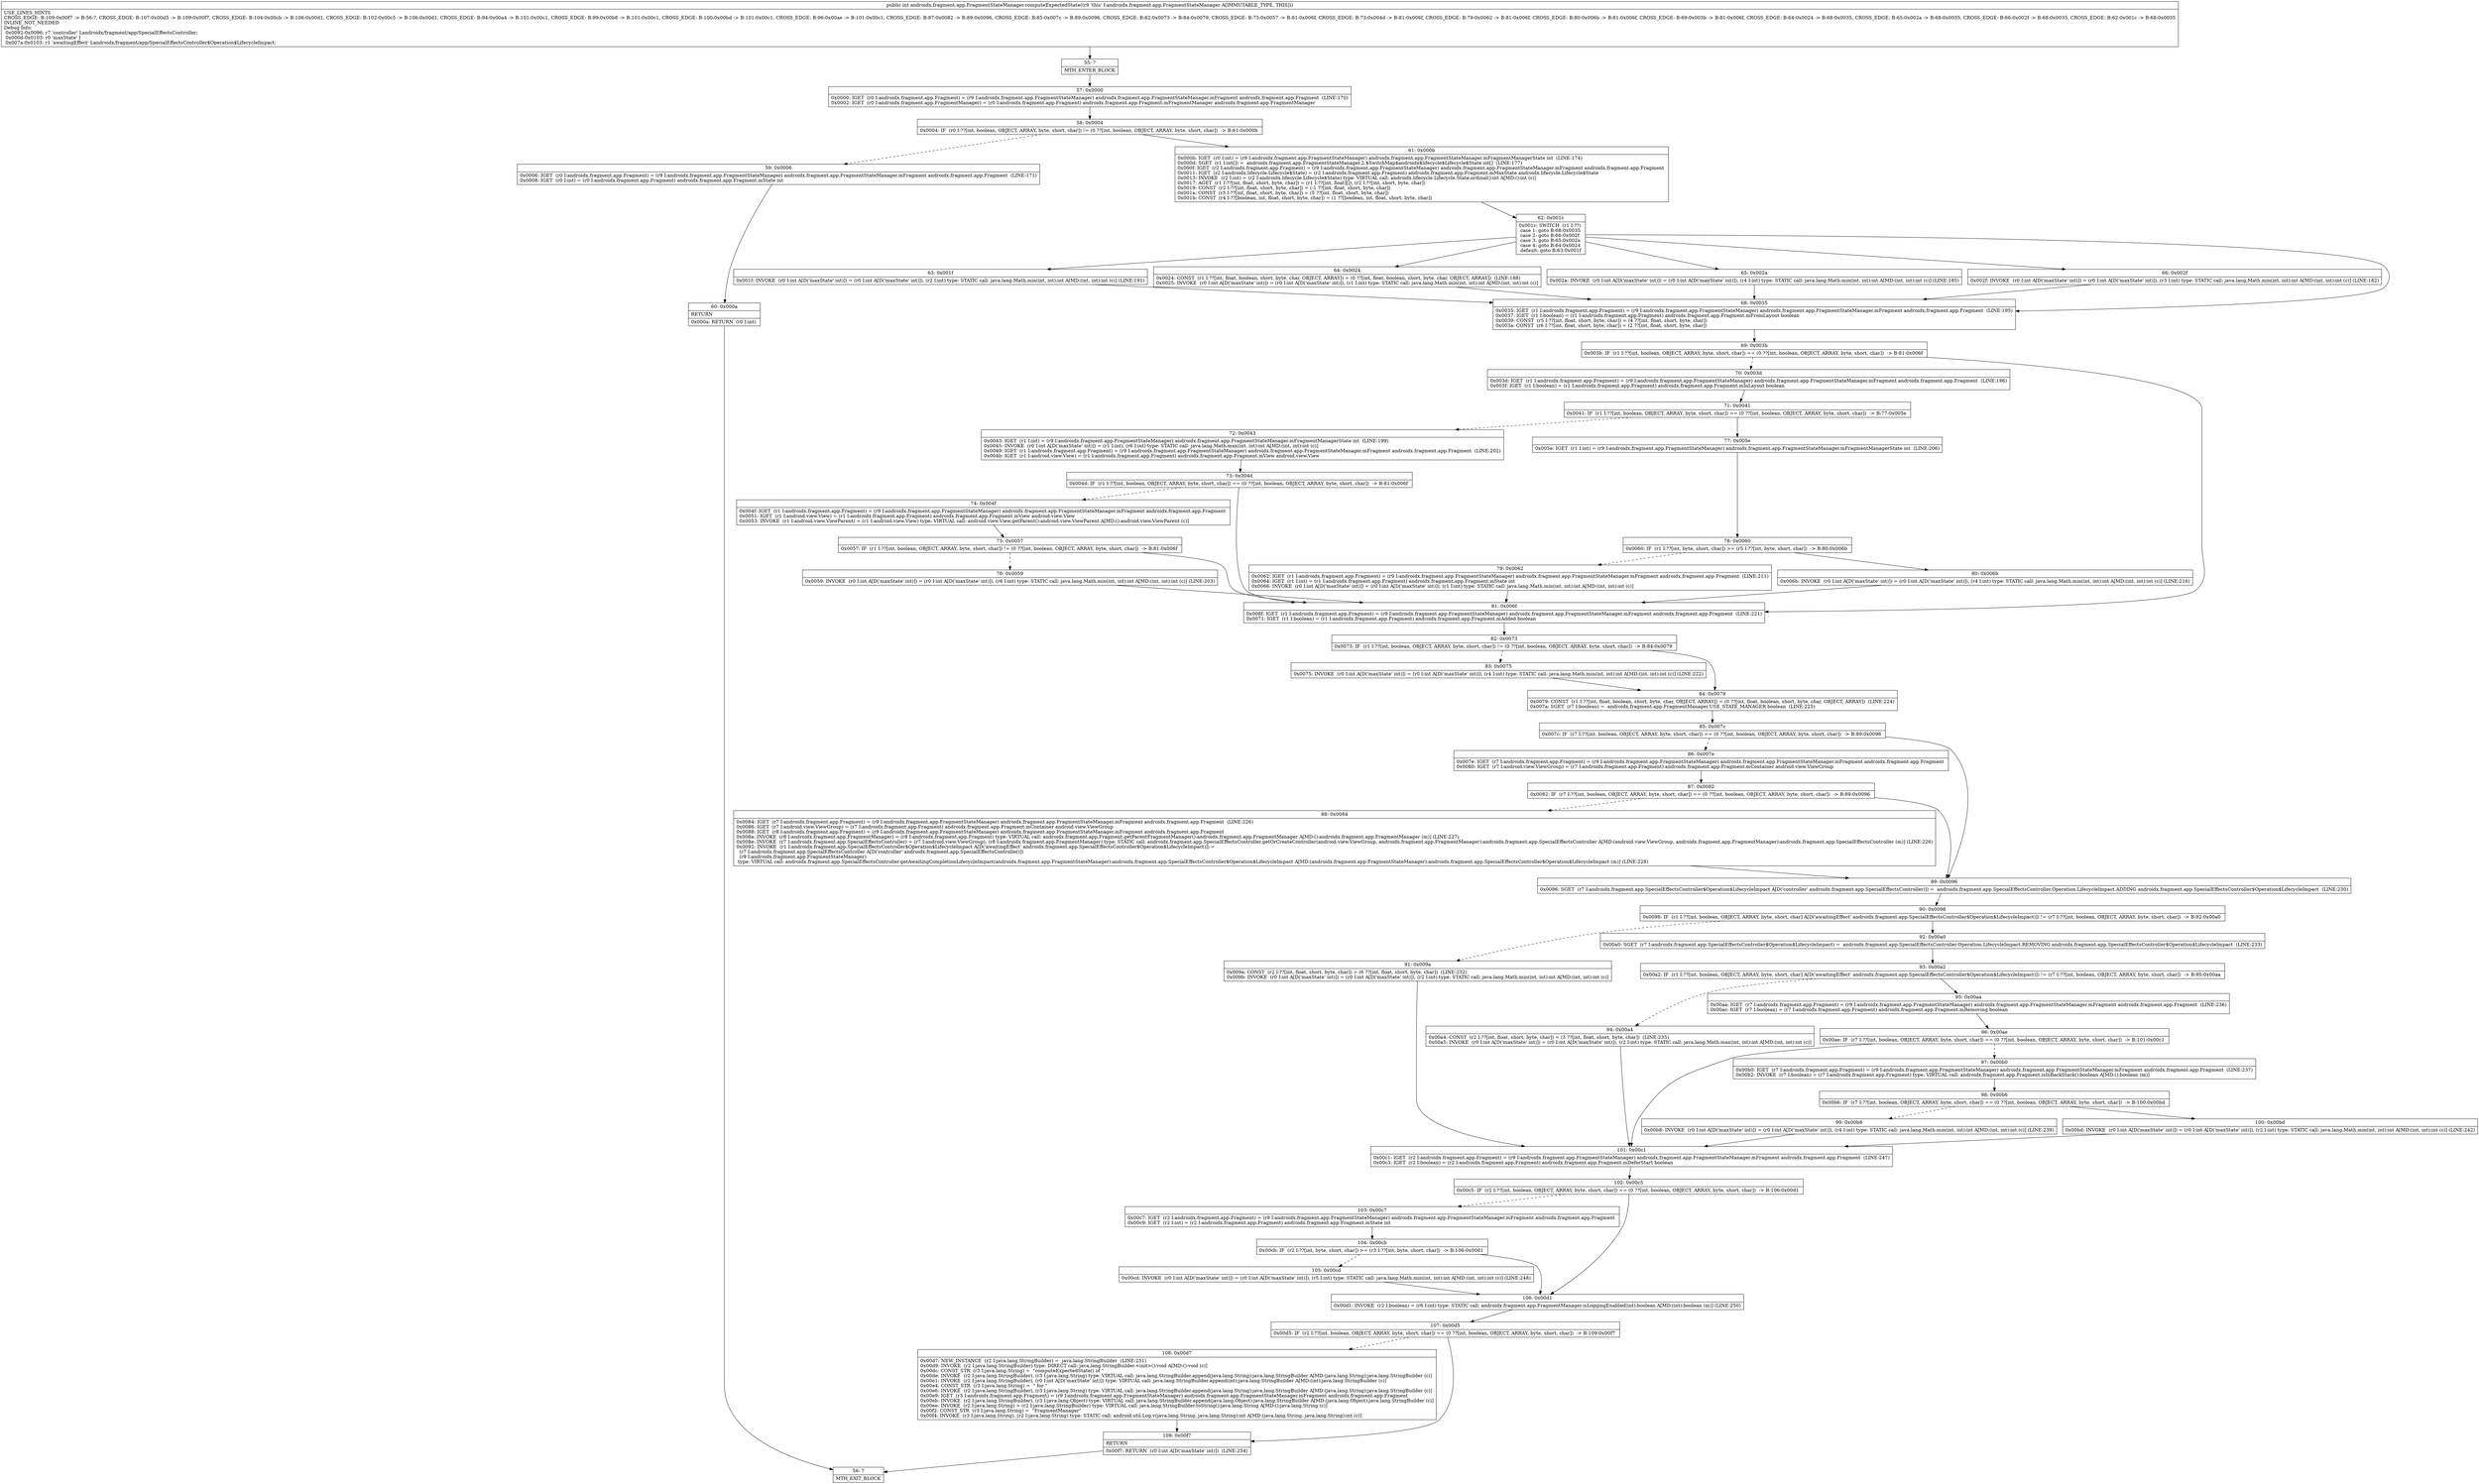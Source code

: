 digraph "CFG forandroidx.fragment.app.FragmentStateManager.computeExpectedState()I" {
Node_55 [shape=record,label="{55\:\ ?|MTH_ENTER_BLOCK\l}"];
Node_57 [shape=record,label="{57\:\ 0x0000|0x0000: IGET  (r0 I:androidx.fragment.app.Fragment) = (r9 I:androidx.fragment.app.FragmentStateManager) androidx.fragment.app.FragmentStateManager.mFragment androidx.fragment.app.Fragment  (LINE:170)\l0x0002: IGET  (r0 I:androidx.fragment.app.FragmentManager) = (r0 I:androidx.fragment.app.Fragment) androidx.fragment.app.Fragment.mFragmentManager androidx.fragment.app.FragmentManager \l}"];
Node_58 [shape=record,label="{58\:\ 0x0004|0x0004: IF  (r0 I:??[int, boolean, OBJECT, ARRAY, byte, short, char]) != (0 ??[int, boolean, OBJECT, ARRAY, byte, short, char])  \-\> B:61:0x000b \l}"];
Node_59 [shape=record,label="{59\:\ 0x0006|0x0006: IGET  (r0 I:androidx.fragment.app.Fragment) = (r9 I:androidx.fragment.app.FragmentStateManager) androidx.fragment.app.FragmentStateManager.mFragment androidx.fragment.app.Fragment  (LINE:171)\l0x0008: IGET  (r0 I:int) = (r0 I:androidx.fragment.app.Fragment) androidx.fragment.app.Fragment.mState int \l}"];
Node_60 [shape=record,label="{60\:\ 0x000a|RETURN\l|0x000a: RETURN  (r0 I:int) \l}"];
Node_56 [shape=record,label="{56\:\ ?|MTH_EXIT_BLOCK\l}"];
Node_61 [shape=record,label="{61\:\ 0x000b|0x000b: IGET  (r0 I:int) = (r9 I:androidx.fragment.app.FragmentStateManager) androidx.fragment.app.FragmentStateManager.mFragmentManagerState int  (LINE:174)\l0x000d: SGET  (r1 I:int[]) =  androidx.fragment.app.FragmentStateManager.2.$SwitchMap$androidx$lifecycle$Lifecycle$State int[]  (LINE:177)\l0x000f: IGET  (r2 I:androidx.fragment.app.Fragment) = (r9 I:androidx.fragment.app.FragmentStateManager) androidx.fragment.app.FragmentStateManager.mFragment androidx.fragment.app.Fragment \l0x0011: IGET  (r2 I:androidx.lifecycle.Lifecycle$State) = (r2 I:androidx.fragment.app.Fragment) androidx.fragment.app.Fragment.mMaxState androidx.lifecycle.Lifecycle$State \l0x0013: INVOKE  (r2 I:int) = (r2 I:androidx.lifecycle.Lifecycle$State) type: VIRTUAL call: androidx.lifecycle.Lifecycle.State.ordinal():int A[MD:():int (c)]\l0x0017: AGET  (r1 I:??[int, float, short, byte, char]) = (r1 I:??[int, float][]), (r2 I:??[int, short, byte, char]) \l0x0019: CONST  (r2 I:??[int, float, short, byte, char]) = (\-1 ??[int, float, short, byte, char]) \l0x001a: CONST  (r3 I:??[int, float, short, byte, char]) = (5 ??[int, float, short, byte, char]) \l0x001b: CONST  (r4 I:??[boolean, int, float, short, byte, char]) = (1 ??[boolean, int, float, short, byte, char]) \l}"];
Node_62 [shape=record,label="{62\:\ 0x001c|0x001c: SWITCH  (r1 I:??)\l case 1: goto B:68:0x0035\l case 2: goto B:66:0x002f\l case 3: goto B:65:0x002a\l case 4: goto B:64:0x0024\l default: goto B:63:0x001f \l}"];
Node_63 [shape=record,label="{63\:\ 0x001f|0x001f: INVOKE  (r0 I:int A[D('maxState' int)]) = (r0 I:int A[D('maxState' int)]), (r2 I:int) type: STATIC call: java.lang.Math.min(int, int):int A[MD:(int, int):int (c)] (LINE:191)\l}"];
Node_64 [shape=record,label="{64\:\ 0x0024|0x0024: CONST  (r1 I:??[int, float, boolean, short, byte, char, OBJECT, ARRAY]) = (0 ??[int, float, boolean, short, byte, char, OBJECT, ARRAY])  (LINE:188)\l0x0025: INVOKE  (r0 I:int A[D('maxState' int)]) = (r0 I:int A[D('maxState' int)]), (r1 I:int) type: STATIC call: java.lang.Math.min(int, int):int A[MD:(int, int):int (c)]\l}"];
Node_65 [shape=record,label="{65\:\ 0x002a|0x002a: INVOKE  (r0 I:int A[D('maxState' int)]) = (r0 I:int A[D('maxState' int)]), (r4 I:int) type: STATIC call: java.lang.Math.min(int, int):int A[MD:(int, int):int (c)] (LINE:185)\l}"];
Node_66 [shape=record,label="{66\:\ 0x002f|0x002f: INVOKE  (r0 I:int A[D('maxState' int)]) = (r0 I:int A[D('maxState' int)]), (r3 I:int) type: STATIC call: java.lang.Math.min(int, int):int A[MD:(int, int):int (c)] (LINE:182)\l}"];
Node_68 [shape=record,label="{68\:\ 0x0035|0x0035: IGET  (r1 I:androidx.fragment.app.Fragment) = (r9 I:androidx.fragment.app.FragmentStateManager) androidx.fragment.app.FragmentStateManager.mFragment androidx.fragment.app.Fragment  (LINE:195)\l0x0037: IGET  (r1 I:boolean) = (r1 I:androidx.fragment.app.Fragment) androidx.fragment.app.Fragment.mFromLayout boolean \l0x0039: CONST  (r5 I:??[int, float, short, byte, char]) = (4 ??[int, float, short, byte, char]) \l0x003a: CONST  (r6 I:??[int, float, short, byte, char]) = (2 ??[int, float, short, byte, char]) \l}"];
Node_69 [shape=record,label="{69\:\ 0x003b|0x003b: IF  (r1 I:??[int, boolean, OBJECT, ARRAY, byte, short, char]) == (0 ??[int, boolean, OBJECT, ARRAY, byte, short, char])  \-\> B:81:0x006f \l}"];
Node_70 [shape=record,label="{70\:\ 0x003d|0x003d: IGET  (r1 I:androidx.fragment.app.Fragment) = (r9 I:androidx.fragment.app.FragmentStateManager) androidx.fragment.app.FragmentStateManager.mFragment androidx.fragment.app.Fragment  (LINE:196)\l0x003f: IGET  (r1 I:boolean) = (r1 I:androidx.fragment.app.Fragment) androidx.fragment.app.Fragment.mInLayout boolean \l}"];
Node_71 [shape=record,label="{71\:\ 0x0041|0x0041: IF  (r1 I:??[int, boolean, OBJECT, ARRAY, byte, short, char]) == (0 ??[int, boolean, OBJECT, ARRAY, byte, short, char])  \-\> B:77:0x005e \l}"];
Node_72 [shape=record,label="{72\:\ 0x0043|0x0043: IGET  (r1 I:int) = (r9 I:androidx.fragment.app.FragmentStateManager) androidx.fragment.app.FragmentStateManager.mFragmentManagerState int  (LINE:199)\l0x0045: INVOKE  (r0 I:int A[D('maxState' int)]) = (r1 I:int), (r6 I:int) type: STATIC call: java.lang.Math.max(int, int):int A[MD:(int, int):int (c)]\l0x0049: IGET  (r1 I:androidx.fragment.app.Fragment) = (r9 I:androidx.fragment.app.FragmentStateManager) androidx.fragment.app.FragmentStateManager.mFragment androidx.fragment.app.Fragment  (LINE:202)\l0x004b: IGET  (r1 I:android.view.View) = (r1 I:androidx.fragment.app.Fragment) androidx.fragment.app.Fragment.mView android.view.View \l}"];
Node_73 [shape=record,label="{73\:\ 0x004d|0x004d: IF  (r1 I:??[int, boolean, OBJECT, ARRAY, byte, short, char]) == (0 ??[int, boolean, OBJECT, ARRAY, byte, short, char])  \-\> B:81:0x006f \l}"];
Node_74 [shape=record,label="{74\:\ 0x004f|0x004f: IGET  (r1 I:androidx.fragment.app.Fragment) = (r9 I:androidx.fragment.app.FragmentStateManager) androidx.fragment.app.FragmentStateManager.mFragment androidx.fragment.app.Fragment \l0x0051: IGET  (r1 I:android.view.View) = (r1 I:androidx.fragment.app.Fragment) androidx.fragment.app.Fragment.mView android.view.View \l0x0053: INVOKE  (r1 I:android.view.ViewParent) = (r1 I:android.view.View) type: VIRTUAL call: android.view.View.getParent():android.view.ViewParent A[MD:():android.view.ViewParent (c)]\l}"];
Node_75 [shape=record,label="{75\:\ 0x0057|0x0057: IF  (r1 I:??[int, boolean, OBJECT, ARRAY, byte, short, char]) != (0 ??[int, boolean, OBJECT, ARRAY, byte, short, char])  \-\> B:81:0x006f \l}"];
Node_76 [shape=record,label="{76\:\ 0x0059|0x0059: INVOKE  (r0 I:int A[D('maxState' int)]) = (r0 I:int A[D('maxState' int)]), (r6 I:int) type: STATIC call: java.lang.Math.min(int, int):int A[MD:(int, int):int (c)] (LINE:203)\l}"];
Node_77 [shape=record,label="{77\:\ 0x005e|0x005e: IGET  (r1 I:int) = (r9 I:androidx.fragment.app.FragmentStateManager) androidx.fragment.app.FragmentStateManager.mFragmentManagerState int  (LINE:206)\l}"];
Node_78 [shape=record,label="{78\:\ 0x0060|0x0060: IF  (r1 I:??[int, byte, short, char]) \>= (r5 I:??[int, byte, short, char])  \-\> B:80:0x006b \l}"];
Node_79 [shape=record,label="{79\:\ 0x0062|0x0062: IGET  (r1 I:androidx.fragment.app.Fragment) = (r9 I:androidx.fragment.app.FragmentStateManager) androidx.fragment.app.FragmentStateManager.mFragment androidx.fragment.app.Fragment  (LINE:211)\l0x0064: IGET  (r1 I:int) = (r1 I:androidx.fragment.app.Fragment) androidx.fragment.app.Fragment.mState int \l0x0066: INVOKE  (r0 I:int A[D('maxState' int)]) = (r0 I:int A[D('maxState' int)]), (r1 I:int) type: STATIC call: java.lang.Math.min(int, int):int A[MD:(int, int):int (c)]\l}"];
Node_80 [shape=record,label="{80\:\ 0x006b|0x006b: INVOKE  (r0 I:int A[D('maxState' int)]) = (r0 I:int A[D('maxState' int)]), (r4 I:int) type: STATIC call: java.lang.Math.min(int, int):int A[MD:(int, int):int (c)] (LINE:216)\l}"];
Node_81 [shape=record,label="{81\:\ 0x006f|0x006f: IGET  (r1 I:androidx.fragment.app.Fragment) = (r9 I:androidx.fragment.app.FragmentStateManager) androidx.fragment.app.FragmentStateManager.mFragment androidx.fragment.app.Fragment  (LINE:221)\l0x0071: IGET  (r1 I:boolean) = (r1 I:androidx.fragment.app.Fragment) androidx.fragment.app.Fragment.mAdded boolean \l}"];
Node_82 [shape=record,label="{82\:\ 0x0073|0x0073: IF  (r1 I:??[int, boolean, OBJECT, ARRAY, byte, short, char]) != (0 ??[int, boolean, OBJECT, ARRAY, byte, short, char])  \-\> B:84:0x0079 \l}"];
Node_83 [shape=record,label="{83\:\ 0x0075|0x0075: INVOKE  (r0 I:int A[D('maxState' int)]) = (r0 I:int A[D('maxState' int)]), (r4 I:int) type: STATIC call: java.lang.Math.min(int, int):int A[MD:(int, int):int (c)] (LINE:222)\l}"];
Node_84 [shape=record,label="{84\:\ 0x0079|0x0079: CONST  (r1 I:??[int, float, boolean, short, byte, char, OBJECT, ARRAY]) = (0 ??[int, float, boolean, short, byte, char, OBJECT, ARRAY])  (LINE:224)\l0x007a: SGET  (r7 I:boolean) =  androidx.fragment.app.FragmentManager.USE_STATE_MANAGER boolean  (LINE:225)\l}"];
Node_85 [shape=record,label="{85\:\ 0x007c|0x007c: IF  (r7 I:??[int, boolean, OBJECT, ARRAY, byte, short, char]) == (0 ??[int, boolean, OBJECT, ARRAY, byte, short, char])  \-\> B:89:0x0096 \l}"];
Node_86 [shape=record,label="{86\:\ 0x007e|0x007e: IGET  (r7 I:androidx.fragment.app.Fragment) = (r9 I:androidx.fragment.app.FragmentStateManager) androidx.fragment.app.FragmentStateManager.mFragment androidx.fragment.app.Fragment \l0x0080: IGET  (r7 I:android.view.ViewGroup) = (r7 I:androidx.fragment.app.Fragment) androidx.fragment.app.Fragment.mContainer android.view.ViewGroup \l}"];
Node_87 [shape=record,label="{87\:\ 0x0082|0x0082: IF  (r7 I:??[int, boolean, OBJECT, ARRAY, byte, short, char]) == (0 ??[int, boolean, OBJECT, ARRAY, byte, short, char])  \-\> B:89:0x0096 \l}"];
Node_88 [shape=record,label="{88\:\ 0x0084|0x0084: IGET  (r7 I:androidx.fragment.app.Fragment) = (r9 I:androidx.fragment.app.FragmentStateManager) androidx.fragment.app.FragmentStateManager.mFragment androidx.fragment.app.Fragment  (LINE:226)\l0x0086: IGET  (r7 I:android.view.ViewGroup) = (r7 I:androidx.fragment.app.Fragment) androidx.fragment.app.Fragment.mContainer android.view.ViewGroup \l0x0088: IGET  (r8 I:androidx.fragment.app.Fragment) = (r9 I:androidx.fragment.app.FragmentStateManager) androidx.fragment.app.FragmentStateManager.mFragment androidx.fragment.app.Fragment \l0x008a: INVOKE  (r8 I:androidx.fragment.app.FragmentManager) = (r8 I:androidx.fragment.app.Fragment) type: VIRTUAL call: androidx.fragment.app.Fragment.getParentFragmentManager():androidx.fragment.app.FragmentManager A[MD:():androidx.fragment.app.FragmentManager (m)] (LINE:227)\l0x008e: INVOKE  (r7 I:androidx.fragment.app.SpecialEffectsController) = (r7 I:android.view.ViewGroup), (r8 I:androidx.fragment.app.FragmentManager) type: STATIC call: androidx.fragment.app.SpecialEffectsController.getOrCreateController(android.view.ViewGroup, androidx.fragment.app.FragmentManager):androidx.fragment.app.SpecialEffectsController A[MD:(android.view.ViewGroup, androidx.fragment.app.FragmentManager):androidx.fragment.app.SpecialEffectsController (m)] (LINE:226)\l0x0092: INVOKE  (r1 I:androidx.fragment.app.SpecialEffectsController$Operation$LifecycleImpact A[D('awaitingEffect' androidx.fragment.app.SpecialEffectsController$Operation$LifecycleImpact)]) = \l  (r7 I:androidx.fragment.app.SpecialEffectsController A[D('controller' androidx.fragment.app.SpecialEffectsController)])\l  (r9 I:androidx.fragment.app.FragmentStateManager)\l type: VIRTUAL call: androidx.fragment.app.SpecialEffectsController.getAwaitingCompletionLifecycleImpact(androidx.fragment.app.FragmentStateManager):androidx.fragment.app.SpecialEffectsController$Operation$LifecycleImpact A[MD:(androidx.fragment.app.FragmentStateManager):androidx.fragment.app.SpecialEffectsController$Operation$LifecycleImpact (m)] (LINE:228)\l}"];
Node_89 [shape=record,label="{89\:\ 0x0096|0x0096: SGET  (r7 I:androidx.fragment.app.SpecialEffectsController$Operation$LifecycleImpact A[D('controller' androidx.fragment.app.SpecialEffectsController)]) =  androidx.fragment.app.SpecialEffectsController.Operation.LifecycleImpact.ADDING androidx.fragment.app.SpecialEffectsController$Operation$LifecycleImpact  (LINE:230)\l}"];
Node_90 [shape=record,label="{90\:\ 0x0098|0x0098: IF  (r1 I:??[int, boolean, OBJECT, ARRAY, byte, short, char] A[D('awaitingEffect' androidx.fragment.app.SpecialEffectsController$Operation$LifecycleImpact)]) != (r7 I:??[int, boolean, OBJECT, ARRAY, byte, short, char])  \-\> B:92:0x00a0 \l}"];
Node_91 [shape=record,label="{91\:\ 0x009a|0x009a: CONST  (r2 I:??[int, float, short, byte, char]) = (6 ??[int, float, short, byte, char])  (LINE:232)\l0x009b: INVOKE  (r0 I:int A[D('maxState' int)]) = (r0 I:int A[D('maxState' int)]), (r2 I:int) type: STATIC call: java.lang.Math.min(int, int):int A[MD:(int, int):int (c)]\l}"];
Node_101 [shape=record,label="{101\:\ 0x00c1|0x00c1: IGET  (r2 I:androidx.fragment.app.Fragment) = (r9 I:androidx.fragment.app.FragmentStateManager) androidx.fragment.app.FragmentStateManager.mFragment androidx.fragment.app.Fragment  (LINE:247)\l0x00c3: IGET  (r2 I:boolean) = (r2 I:androidx.fragment.app.Fragment) androidx.fragment.app.Fragment.mDeferStart boolean \l}"];
Node_102 [shape=record,label="{102\:\ 0x00c5|0x00c5: IF  (r2 I:??[int, boolean, OBJECT, ARRAY, byte, short, char]) == (0 ??[int, boolean, OBJECT, ARRAY, byte, short, char])  \-\> B:106:0x00d1 \l}"];
Node_103 [shape=record,label="{103\:\ 0x00c7|0x00c7: IGET  (r2 I:androidx.fragment.app.Fragment) = (r9 I:androidx.fragment.app.FragmentStateManager) androidx.fragment.app.FragmentStateManager.mFragment androidx.fragment.app.Fragment \l0x00c9: IGET  (r2 I:int) = (r2 I:androidx.fragment.app.Fragment) androidx.fragment.app.Fragment.mState int \l}"];
Node_104 [shape=record,label="{104\:\ 0x00cb|0x00cb: IF  (r2 I:??[int, byte, short, char]) \>= (r3 I:??[int, byte, short, char])  \-\> B:106:0x00d1 \l}"];
Node_105 [shape=record,label="{105\:\ 0x00cd|0x00cd: INVOKE  (r0 I:int A[D('maxState' int)]) = (r0 I:int A[D('maxState' int)]), (r5 I:int) type: STATIC call: java.lang.Math.min(int, int):int A[MD:(int, int):int (c)] (LINE:248)\l}"];
Node_106 [shape=record,label="{106\:\ 0x00d1|0x00d1: INVOKE  (r2 I:boolean) = (r6 I:int) type: STATIC call: androidx.fragment.app.FragmentManager.isLoggingEnabled(int):boolean A[MD:(int):boolean (m)] (LINE:250)\l}"];
Node_107 [shape=record,label="{107\:\ 0x00d5|0x00d5: IF  (r2 I:??[int, boolean, OBJECT, ARRAY, byte, short, char]) == (0 ??[int, boolean, OBJECT, ARRAY, byte, short, char])  \-\> B:109:0x00f7 \l}"];
Node_108 [shape=record,label="{108\:\ 0x00d7|0x00d7: NEW_INSTANCE  (r2 I:java.lang.StringBuilder) =  java.lang.StringBuilder  (LINE:251)\l0x00d9: INVOKE  (r2 I:java.lang.StringBuilder) type: DIRECT call: java.lang.StringBuilder.\<init\>():void A[MD:():void (c)]\l0x00dc: CONST_STR  (r3 I:java.lang.String) =  \"computeExpectedState() of \" \l0x00de: INVOKE  (r2 I:java.lang.StringBuilder), (r3 I:java.lang.String) type: VIRTUAL call: java.lang.StringBuilder.append(java.lang.String):java.lang.StringBuilder A[MD:(java.lang.String):java.lang.StringBuilder (c)]\l0x00e1: INVOKE  (r2 I:java.lang.StringBuilder), (r0 I:int A[D('maxState' int)]) type: VIRTUAL call: java.lang.StringBuilder.append(int):java.lang.StringBuilder A[MD:(int):java.lang.StringBuilder (c)]\l0x00e4: CONST_STR  (r3 I:java.lang.String) =  \" for \" \l0x00e6: INVOKE  (r2 I:java.lang.StringBuilder), (r3 I:java.lang.String) type: VIRTUAL call: java.lang.StringBuilder.append(java.lang.String):java.lang.StringBuilder A[MD:(java.lang.String):java.lang.StringBuilder (c)]\l0x00e9: IGET  (r3 I:androidx.fragment.app.Fragment) = (r9 I:androidx.fragment.app.FragmentStateManager) androidx.fragment.app.FragmentStateManager.mFragment androidx.fragment.app.Fragment \l0x00eb: INVOKE  (r2 I:java.lang.StringBuilder), (r3 I:java.lang.Object) type: VIRTUAL call: java.lang.StringBuilder.append(java.lang.Object):java.lang.StringBuilder A[MD:(java.lang.Object):java.lang.StringBuilder (c)]\l0x00ee: INVOKE  (r2 I:java.lang.String) = (r2 I:java.lang.StringBuilder) type: VIRTUAL call: java.lang.StringBuilder.toString():java.lang.String A[MD:():java.lang.String (c)]\l0x00f2: CONST_STR  (r3 I:java.lang.String) =  \"FragmentManager\" \l0x00f4: INVOKE  (r3 I:java.lang.String), (r2 I:java.lang.String) type: STATIC call: android.util.Log.v(java.lang.String, java.lang.String):int A[MD:(java.lang.String, java.lang.String):int (c)]\l}"];
Node_109 [shape=record,label="{109\:\ 0x00f7|RETURN\l|0x00f7: RETURN  (r0 I:int A[D('maxState' int)])  (LINE:254)\l}"];
Node_92 [shape=record,label="{92\:\ 0x00a0|0x00a0: SGET  (r7 I:androidx.fragment.app.SpecialEffectsController$Operation$LifecycleImpact) =  androidx.fragment.app.SpecialEffectsController.Operation.LifecycleImpact.REMOVING androidx.fragment.app.SpecialEffectsController$Operation$LifecycleImpact  (LINE:233)\l}"];
Node_93 [shape=record,label="{93\:\ 0x00a2|0x00a2: IF  (r1 I:??[int, boolean, OBJECT, ARRAY, byte, short, char] A[D('awaitingEffect' androidx.fragment.app.SpecialEffectsController$Operation$LifecycleImpact)]) != (r7 I:??[int, boolean, OBJECT, ARRAY, byte, short, char])  \-\> B:95:0x00aa \l}"];
Node_94 [shape=record,label="{94\:\ 0x00a4|0x00a4: CONST  (r2 I:??[int, float, short, byte, char]) = (3 ??[int, float, short, byte, char])  (LINE:235)\l0x00a5: INVOKE  (r0 I:int A[D('maxState' int)]) = (r0 I:int A[D('maxState' int)]), (r2 I:int) type: STATIC call: java.lang.Math.max(int, int):int A[MD:(int, int):int (c)]\l}"];
Node_95 [shape=record,label="{95\:\ 0x00aa|0x00aa: IGET  (r7 I:androidx.fragment.app.Fragment) = (r9 I:androidx.fragment.app.FragmentStateManager) androidx.fragment.app.FragmentStateManager.mFragment androidx.fragment.app.Fragment  (LINE:236)\l0x00ac: IGET  (r7 I:boolean) = (r7 I:androidx.fragment.app.Fragment) androidx.fragment.app.Fragment.mRemoving boolean \l}"];
Node_96 [shape=record,label="{96\:\ 0x00ae|0x00ae: IF  (r7 I:??[int, boolean, OBJECT, ARRAY, byte, short, char]) == (0 ??[int, boolean, OBJECT, ARRAY, byte, short, char])  \-\> B:101:0x00c1 \l}"];
Node_97 [shape=record,label="{97\:\ 0x00b0|0x00b0: IGET  (r7 I:androidx.fragment.app.Fragment) = (r9 I:androidx.fragment.app.FragmentStateManager) androidx.fragment.app.FragmentStateManager.mFragment androidx.fragment.app.Fragment  (LINE:237)\l0x00b2: INVOKE  (r7 I:boolean) = (r7 I:androidx.fragment.app.Fragment) type: VIRTUAL call: androidx.fragment.app.Fragment.isInBackStack():boolean A[MD:():boolean (m)]\l}"];
Node_98 [shape=record,label="{98\:\ 0x00b6|0x00b6: IF  (r7 I:??[int, boolean, OBJECT, ARRAY, byte, short, char]) == (0 ??[int, boolean, OBJECT, ARRAY, byte, short, char])  \-\> B:100:0x00bd \l}"];
Node_99 [shape=record,label="{99\:\ 0x00b8|0x00b8: INVOKE  (r0 I:int A[D('maxState' int)]) = (r0 I:int A[D('maxState' int)]), (r4 I:int) type: STATIC call: java.lang.Math.min(int, int):int A[MD:(int, int):int (c)] (LINE:239)\l}"];
Node_100 [shape=record,label="{100\:\ 0x00bd|0x00bd: INVOKE  (r0 I:int A[D('maxState' int)]) = (r0 I:int A[D('maxState' int)]), (r2 I:int) type: STATIC call: java.lang.Math.min(int, int):int A[MD:(int, int):int (c)] (LINE:242)\l}"];
MethodNode[shape=record,label="{public int androidx.fragment.app.FragmentStateManager.computeExpectedState((r9 'this' I:androidx.fragment.app.FragmentStateManager A[IMMUTABLE_TYPE, THIS]))  | USE_LINES_HINTS\lCROSS_EDGE: B:109:0x00f7 \-\> B:56:?, CROSS_EDGE: B:107:0x00d5 \-\> B:109:0x00f7, CROSS_EDGE: B:104:0x00cb \-\> B:106:0x00d1, CROSS_EDGE: B:102:0x00c5 \-\> B:106:0x00d1, CROSS_EDGE: B:94:0x00a4 \-\> B:101:0x00c1, CROSS_EDGE: B:99:0x00b8 \-\> B:101:0x00c1, CROSS_EDGE: B:100:0x00bd \-\> B:101:0x00c1, CROSS_EDGE: B:96:0x00ae \-\> B:101:0x00c1, CROSS_EDGE: B:87:0x0082 \-\> B:89:0x0096, CROSS_EDGE: B:85:0x007c \-\> B:89:0x0096, CROSS_EDGE: B:82:0x0073 \-\> B:84:0x0079, CROSS_EDGE: B:75:0x0057 \-\> B:81:0x006f, CROSS_EDGE: B:73:0x004d \-\> B:81:0x006f, CROSS_EDGE: B:79:0x0062 \-\> B:81:0x006f, CROSS_EDGE: B:80:0x006b \-\> B:81:0x006f, CROSS_EDGE: B:69:0x003b \-\> B:81:0x006f, CROSS_EDGE: B:64:0x0024 \-\> B:68:0x0035, CROSS_EDGE: B:65:0x002a \-\> B:68:0x0035, CROSS_EDGE: B:66:0x002f \-\> B:68:0x0035, CROSS_EDGE: B:62:0x001c \-\> B:68:0x0035\lINLINE_NOT_NEEDED\lDebug Info:\l  0x0092\-0x0096: r7 'controller' Landroidx\/fragment\/app\/SpecialEffectsController;\l  0x000d\-0x0103: r0 'maxState' I\l  0x007a\-0x0103: r1 'awaitingEffect' Landroidx\/fragment\/app\/SpecialEffectsController$Operation$LifecycleImpact;\l}"];
MethodNode -> Node_55;Node_55 -> Node_57;
Node_57 -> Node_58;
Node_58 -> Node_59[style=dashed];
Node_58 -> Node_61;
Node_59 -> Node_60;
Node_60 -> Node_56;
Node_61 -> Node_62;
Node_62 -> Node_63;
Node_62 -> Node_64;
Node_62 -> Node_65;
Node_62 -> Node_66;
Node_62 -> Node_68;
Node_63 -> Node_68;
Node_64 -> Node_68;
Node_65 -> Node_68;
Node_66 -> Node_68;
Node_68 -> Node_69;
Node_69 -> Node_70[style=dashed];
Node_69 -> Node_81;
Node_70 -> Node_71;
Node_71 -> Node_72[style=dashed];
Node_71 -> Node_77;
Node_72 -> Node_73;
Node_73 -> Node_74[style=dashed];
Node_73 -> Node_81;
Node_74 -> Node_75;
Node_75 -> Node_76[style=dashed];
Node_75 -> Node_81;
Node_76 -> Node_81;
Node_77 -> Node_78;
Node_78 -> Node_79[style=dashed];
Node_78 -> Node_80;
Node_79 -> Node_81;
Node_80 -> Node_81;
Node_81 -> Node_82;
Node_82 -> Node_83[style=dashed];
Node_82 -> Node_84;
Node_83 -> Node_84;
Node_84 -> Node_85;
Node_85 -> Node_86[style=dashed];
Node_85 -> Node_89;
Node_86 -> Node_87;
Node_87 -> Node_88[style=dashed];
Node_87 -> Node_89;
Node_88 -> Node_89;
Node_89 -> Node_90;
Node_90 -> Node_91[style=dashed];
Node_90 -> Node_92;
Node_91 -> Node_101;
Node_101 -> Node_102;
Node_102 -> Node_103[style=dashed];
Node_102 -> Node_106;
Node_103 -> Node_104;
Node_104 -> Node_105[style=dashed];
Node_104 -> Node_106;
Node_105 -> Node_106;
Node_106 -> Node_107;
Node_107 -> Node_108[style=dashed];
Node_107 -> Node_109;
Node_108 -> Node_109;
Node_109 -> Node_56;
Node_92 -> Node_93;
Node_93 -> Node_94[style=dashed];
Node_93 -> Node_95;
Node_94 -> Node_101;
Node_95 -> Node_96;
Node_96 -> Node_97[style=dashed];
Node_96 -> Node_101;
Node_97 -> Node_98;
Node_98 -> Node_99[style=dashed];
Node_98 -> Node_100;
Node_99 -> Node_101;
Node_100 -> Node_101;
}

